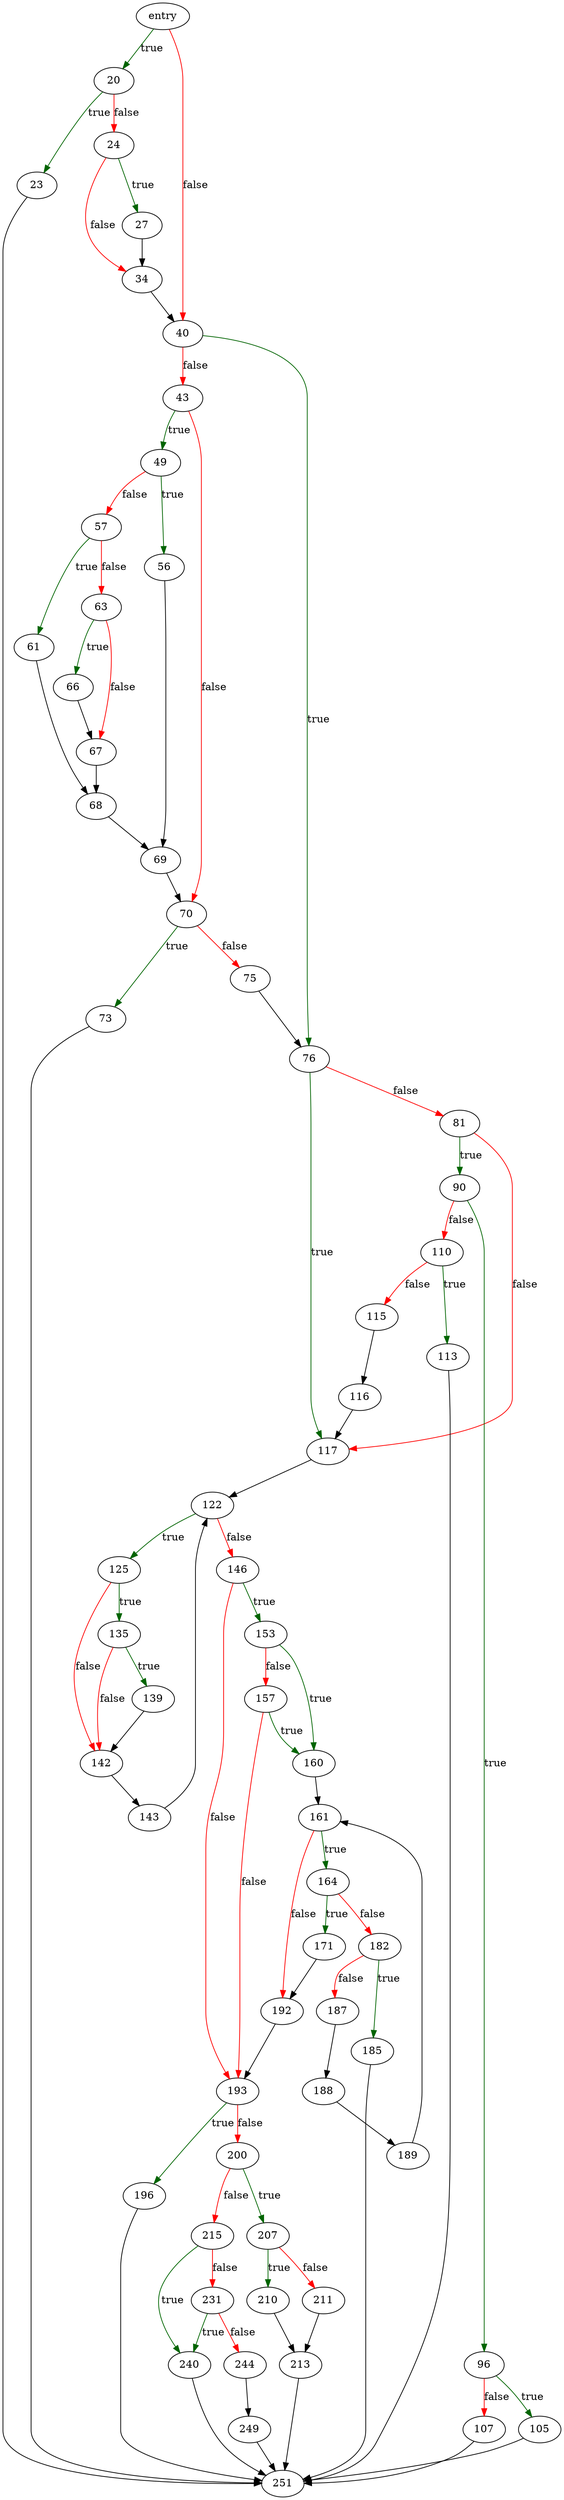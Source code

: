 digraph "walTryBeginRead" {
	// Node definitions.
	4 [label=entry];
	20;
	23;
	24;
	27;
	34;
	40;
	43;
	49;
	56;
	57;
	61;
	63;
	66;
	67;
	68;
	69;
	70;
	73;
	75;
	76;
	81;
	90;
	96;
	105;
	107;
	110;
	113;
	115;
	116;
	117;
	122;
	125;
	135;
	139;
	142;
	143;
	146;
	153;
	157;
	160;
	161;
	164;
	171;
	182;
	185;
	187;
	188;
	189;
	192;
	193;
	196;
	200;
	207;
	210;
	211;
	213;
	215;
	231;
	240;
	244;
	249;
	251;

	// Edge definitions.
	4 -> 20 [
		color=darkgreen
		label=true
	];
	4 -> 40 [
		color=red
		label=false
	];
	20 -> 23 [
		color=darkgreen
		label=true
	];
	20 -> 24 [
		color=red
		label=false
	];
	23 -> 251;
	24 -> 27 [
		color=darkgreen
		label=true
	];
	24 -> 34 [
		color=red
		label=false
	];
	27 -> 34;
	34 -> 40;
	40 -> 43 [
		color=red
		label=false
	];
	40 -> 76 [
		color=darkgreen
		label=true
	];
	43 -> 49 [
		color=darkgreen
		label=true
	];
	43 -> 70 [
		color=red
		label=false
	];
	49 -> 56 [
		color=darkgreen
		label=true
	];
	49 -> 57 [
		color=red
		label=false
	];
	56 -> 69;
	57 -> 61 [
		color=darkgreen
		label=true
	];
	57 -> 63 [
		color=red
		label=false
	];
	61 -> 68;
	63 -> 66 [
		color=darkgreen
		label=true
	];
	63 -> 67 [
		color=red
		label=false
	];
	66 -> 67;
	67 -> 68;
	68 -> 69;
	69 -> 70;
	70 -> 73 [
		color=darkgreen
		label=true
	];
	70 -> 75 [
		color=red
		label=false
	];
	73 -> 251;
	75 -> 76;
	76 -> 81 [
		color=red
		label=false
	];
	76 -> 117 [
		color=darkgreen
		label=true
	];
	81 -> 90 [
		color=darkgreen
		label=true
	];
	81 -> 117 [
		color=red
		label=false
	];
	90 -> 96 [
		color=darkgreen
		label=true
	];
	90 -> 110 [
		color=red
		label=false
	];
	96 -> 105 [
		color=darkgreen
		label=true
	];
	96 -> 107 [
		color=red
		label=false
	];
	105 -> 251;
	107 -> 251;
	110 -> 113 [
		color=darkgreen
		label=true
	];
	110 -> 115 [
		color=red
		label=false
	];
	113 -> 251;
	115 -> 116;
	116 -> 117;
	117 -> 122;
	122 -> 125 [
		color=darkgreen
		label=true
	];
	122 -> 146 [
		color=red
		label=false
	];
	125 -> 135 [
		color=darkgreen
		label=true
	];
	125 -> 142 [
		color=red
		label=false
	];
	135 -> 139 [
		color=darkgreen
		label=true
	];
	135 -> 142 [
		color=red
		label=false
	];
	139 -> 142;
	142 -> 143;
	143 -> 122;
	146 -> 153 [
		color=darkgreen
		label=true
	];
	146 -> 193 [
		color=red
		label=false
	];
	153 -> 157 [
		color=red
		label=false
	];
	153 -> 160 [
		color=darkgreen
		label=true
	];
	157 -> 160 [
		color=darkgreen
		label=true
	];
	157 -> 193 [
		color=red
		label=false
	];
	160 -> 161;
	161 -> 164 [
		color=darkgreen
		label=true
	];
	161 -> 192 [
		color=red
		label=false
	];
	164 -> 171 [
		color=darkgreen
		label=true
	];
	164 -> 182 [
		color=red
		label=false
	];
	171 -> 192;
	182 -> 185 [
		color=darkgreen
		label=true
	];
	182 -> 187 [
		color=red
		label=false
	];
	185 -> 251;
	187 -> 188;
	188 -> 189;
	189 -> 161;
	192 -> 193;
	193 -> 196 [
		color=darkgreen
		label=true
	];
	193 -> 200 [
		color=red
		label=false
	];
	196 -> 251;
	200 -> 207 [
		color=darkgreen
		label=true
	];
	200 -> 215 [
		color=red
		label=false
	];
	207 -> 210 [
		color=darkgreen
		label=true
	];
	207 -> 211 [
		color=red
		label=false
	];
	210 -> 213;
	211 -> 213;
	213 -> 251;
	215 -> 231 [
		color=red
		label=false
	];
	215 -> 240 [
		color=darkgreen
		label=true
	];
	231 -> 240 [
		color=darkgreen
		label=true
	];
	231 -> 244 [
		color=red
		label=false
	];
	240 -> 251;
	244 -> 249;
	249 -> 251;
}